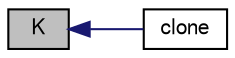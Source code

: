 digraph "K"
{
  bgcolor="transparent";
  edge [fontname="FreeSans",fontsize="10",labelfontname="FreeSans",labelfontsize="10"];
  node [fontname="FreeSans",fontsize="10",shape=record];
  rankdir="LR";
  Node120 [label="K",height=0.2,width=0.4,color="black", fillcolor="grey75", style="filled", fontcolor="black"];
  Node120 -> Node121 [dir="back",color="midnightblue",fontsize="10",style="solid",fontname="FreeSans"];
  Node121 [label="clone",height=0.2,width=0.4,color="black",URL="$a29846.html#af022e70d5b5476192357f6bf43a14f37",tooltip="Construct and return clone. "];
}
